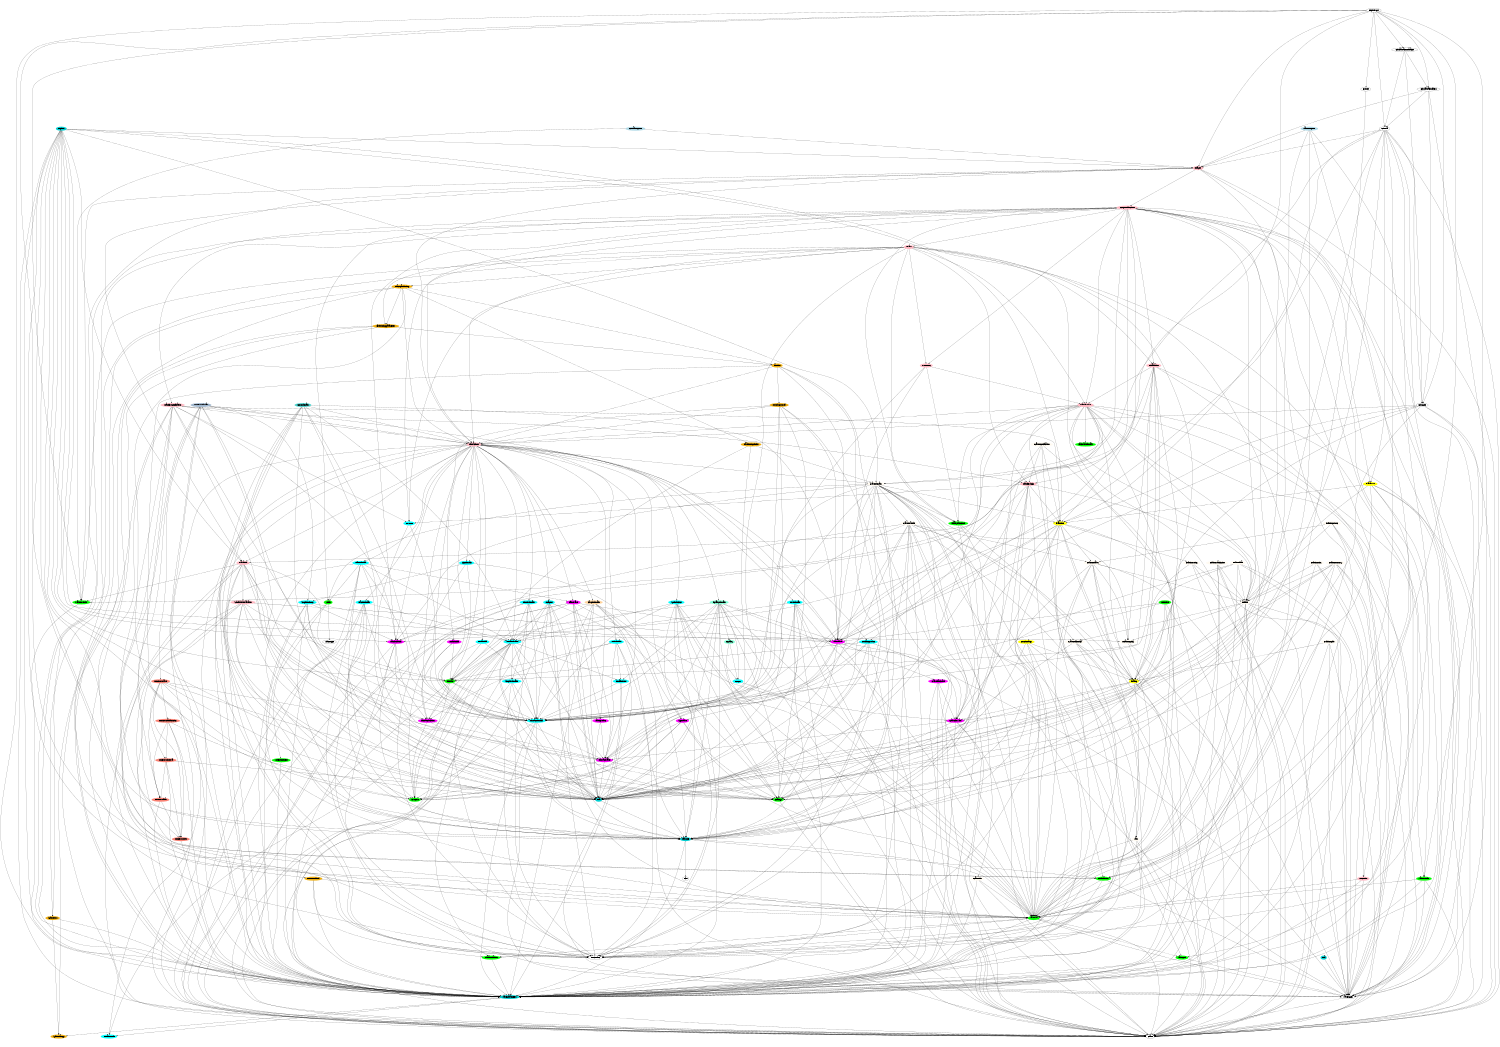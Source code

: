 digraph "Plugin architecture (value)" { node [href="\N.html"];
  size="10,7.5";
  ratio="fill";
  
  fontsize="12pt";
  rankdir = TB ;
"Eva" [style=filled, color=darkturquoise];
"Eva" -> "Value_types";
"Split_strategy" [style=filled, color=darkgoldenrod2];
"Domain_mode" [style=filled, color=cyan];
"Value_parameters" [style=filled, color=darkturquoise];
"Value_parameters" -> "Split_strategy";
"Value_parameters" -> "Domain_mode";
"Value_perf" [style=filled, color=green];
"Value_perf" -> "Value_parameters";
"Value_perf" -> "Value_types";
"Eva_annotations" [style=filled, color=green];
"Eva_annotations" -> "Value_parameters";
"Value_util" [style=filled, color=green];
"Value_util" -> "Eva_annotations";
"Value_util" -> "Value_perf";
"Value_util" -> "Value_types";
"Value_util" -> "Value_parameters";
"Value_util" -> "Precise_locs";
"Value_util" -> "Cvalue";
"Red_statuses" [style=filled, color=green];
"Red_statuses" -> "Value_parameters";
"Red_statuses" -> "Value_util";
"Red_statuses" -> "Value_types";
"Mark_noresults" [style=filled, color=green];
"Mark_noresults" -> "Value_parameters";
"Widen_hints_ext" [style=filled, color=green];
"Widen_hints_ext" -> "Value_parameters";
"Widen" [style=filled, color=green];
"Widen" -> "Value_parameters";
"Widen" -> "Widen_hints_ext";
"Widen" -> "Widen_type";
"Split_return" [style=filled, color=darkgoldenrod2];
"Split_return" -> "Value_parameters";
"Split_return" -> "Split_strategy";
"Per_stmt_slevel" [style=filled, color=darkgoldenrod2];
"Per_stmt_slevel" -> "Eva_annotations";
"Per_stmt_slevel" -> "Value_parameters";
"Per_stmt_slevel" -> "Value_util";
"Library_functions" [style=filled, color=green];
"Library_functions" -> "Value_parameters";
"Library_functions" -> "Value_util";
"Library_functions" -> "Cvalue";
"Eval_typ" [style=filled, color=green];
"Eval_typ" -> "Cvalue";
"Backward_formals" [style=filled, color=green];
"Alarmset" [style=filled, color=darkturquoise];
"Alarmset" -> "Red_statuses";
"Alarmset" -> "Value_parameters";
"Alarmset" -> "Value_util";
"Alarmset" -> "CilE";
"Eval" [style=filled, color=darkturquoise];
"Eval" -> "Alarmset";
"Structure" [style=filled, color=green];
"Abstract" [style=filled, color=green];
"Abstract" -> "Structure";
"Abstract" -> "Cvalue";
"Abstract" -> "Abstract_value";
"Abstract" -> "Abstract_location";
"Abstract" -> "Abstract_domain";
"Value_product" [style=filled, color=magenta];
"Value_product" -> "Eval";
"Value_product" -> "Abstract_value";
"Location_lift" [style=filled, color=magenta];
"Location_lift" -> "Eval";
"Location_lift" -> "Abstract_location";
"Location_lift" -> "Abstract";
"Cvalue_forward" [style=filled, color=magenta];
"Cvalue_forward" -> "Value_parameters";
"Cvalue_forward" -> "Value_util";
"Cvalue_forward" -> "Eval_typ";
"Cvalue_forward" -> "Cvalue";
"Cvalue_forward" -> "Abstract_value";
"Cvalue_backward" [style=filled, color=magenta];
"Cvalue_backward" -> "Cvalue_forward";
"Cvalue_backward" -> "Value_parameters";
"Cvalue_backward" -> "Value_util";
"Cvalue_backward" -> "Cvalue";
"Main_values" [style=filled, color=magenta];
"Main_values" -> "Cvalue_backward";
"Main_values" -> "Cvalue_forward";
"Main_values" -> "Eval_typ";
"Main_values" -> "Structure";
"Main_values" -> "Cvalue";
"Main_values" -> "Abstract_value";
"Main_locations" [style=filled, color=magenta];
"Main_locations" -> "Eval_typ";
"Main_locations" -> "Structure";
"Main_locations" -> "Precise_locs";
"Main_locations" -> "Cvalue";
"Main_locations" -> "Abstract_location";
"Offsm_value" [style=filled, color=magenta];
"Offsm_value" -> "Cvalue_forward";
"Offsm_value" -> "Eval";
"Offsm_value" -> "Eval_typ";
"Offsm_value" -> "Main_values";
"Offsm_value" -> "Structure";
"Offsm_value" -> "Value_product";
"Offsm_value" -> "Cvalue";
"Offsm_value" -> "Abstract_value";
"Offsm_value" -> "Abstract";
"Sign_value" [style=filled, color=magenta];
"Sign_value" -> "Eval";
"Sign_value" -> "Eval_typ";
"Sign_value" -> "Structure";
"Sign_value" -> "Value_util";
"Sign_value" -> "Abstract_value";
"Eval_op" [style=filled, color=yellow];
"Eval_op" -> "Cvalue_forward";
"Eval_op" -> "Eval_typ";
"Eval_op" -> "Value_parameters";
"Eval_op" -> "Precise_locs";
"Eval_op" -> "Eval";
"Eval_op" -> "Cvalue";
"Function_args" [style=filled, color=yellow];
"Function_args" -> "Cvalue";
"Function_args" -> "Eval_op";
"Function_args" -> "Eval_typ";
"Function_args" -> "Precise_locs";
"Function_args" -> "Value_parameters";
"Domain_store" [style=filled, color=cyan];
"Domain_store" -> "Eval";
"Domain_store" -> "Value_types";
"Domain_store" -> "Abstract_domain";
"Domain_builder" [style=filled, color=cyan];
"Domain_builder" -> "Alarmset";
"Domain_builder" -> "Domain_store";
"Domain_builder" -> "Eval";
"Domain_builder" -> "Structure";
"Domain_builder" -> "Value_parameters";
"Domain_builder" -> "Value_types";
"Domain_builder" -> "Simpler_domains";
"Domain_builder" -> "Precise_locs";
"Domain_builder" -> "Domain_mode";
"Domain_builder" -> "Cvalue";
"Domain_builder" -> "Abstract_value";
"Domain_builder" -> "Abstract_location";
"Domain_builder" -> "Abstract_domain";
"Domain_builder" -> "Abstract";
"Domain_product" [style=filled, color=cyan];
"Domain_product" -> "Abstract_domain";
"Domain_product" -> "Alarmset";
"Domain_product" -> "Eval";
"Domain_product" -> "Value_types";
"Domain_product" -> "Value_parameters";
"Domain_product" -> "Abstract_value";
"Domain_product" -> "Abstract";
"Domain_lift" [style=filled, color=cyan];
"Domain_lift" -> "Eval";
"Domain_lift" -> "Abstract_domain";
"Domain_lift" -> "Abstract";
"Unit_domain" [style=filled, color=cyan];
"Unit_domain" -> "Alarmset";
"Unit_domain" -> "Domain_store";
"Unit_domain" -> "Value_parameters";
"Unit_domain" -> "Abstract_value";
"Unit_domain" -> "Abstract_location";
"Unit_domain" -> "Abstract";
"Printer_domain" [style=filled, color=cyan];
"Printer_domain" -> "Domain_builder";
"Printer_domain" -> "Eval";
"Printer_domain" -> "Simpler_domains";
"Printer_domain" -> "Value_parameters";
"Printer_domain" -> "Precise_locs";
"Printer_domain" -> "Cvalue";
"Printer_domain" -> "Abstract_domain";
"Traces_domain" [style=filled, color=cyan];
"Traces_domain" -> "Alarmset";
"Traces_domain" -> "Domain_builder";
"Traces_domain" -> "Eval";
"Traces_domain" -> "Value_parameters";
"Traces_domain" -> "Precise_locs";
"Traces_domain" -> "Cvalue";
"Traces_domain" -> "Abstract_domain";
"Simple_memory" [style=filled, color=cyan];
"Simple_memory" -> "Alarmset";
"Simple_memory" -> "Domain_builder";
"Simple_memory" -> "Main_locations";
"Simple_memory" -> "Value_parameters";
"Simple_memory" -> "Precise_locs";
"Simple_memory" -> "Eval";
"Simple_memory" -> "Abstract_domain";
"Octagons" [style=filled, color=cyan];
"Octagons" -> "Alarmset";
"Octagons" -> "Domain_builder";
"Octagons" -> "Eval";
"Octagons" -> "Eval_typ";
"Octagons" -> "Value_parameters";
"Octagons" -> "Value_util";
"Octagons" -> "Precise_locs";
"Octagons" -> "Cvalue";
"Octagons" -> "Abstract_domain";
"Gauges_domain" [style=filled, color=burlywood1];
"Gauges_domain" -> "Alarmset";
"Gauges_domain" -> "Domain_builder";
"Gauges_domain" -> "Eval";
"Gauges_domain" -> "Eval_typ";
"Gauges_domain" -> "Value_parameters";
"Gauges_domain" -> "Precise_locs";
"Gauges_domain" -> "Cvalue";
"Gauges_domain" -> "Abstract_domain";
"Hcexprs" [style=filled, color=cyan];
"Hcexprs" -> "Value_util";
"Equality" [style=filled, color=aquamarine];
"Equality" -> "Value_util";
"Equality" -> "Hcexprs";
"Equality_domain" [style=filled, color=aquamarine];
"Equality_domain" -> "Alarmset";
"Equality_domain" -> "Cvalue";
"Equality_domain" -> "Cvalue_forward";
"Equality_domain" -> "Domain_store";
"Equality_domain" -> "Equality";
"Equality_domain" -> "Eval";
"Equality_domain" -> "Eval_typ";
"Equality_domain" -> "Hcexprs";
"Equality_domain" -> "Main_values";
"Equality_domain" -> "Structure";
"Equality_domain" -> "Value_parameters";
"Equality_domain" -> "Value_util";
"Equality_domain" -> "Precise_locs";
"Equality_domain" -> "Abstract_domain";
"Equality_domain" -> "Abstract";
"Offsm_domain" [style=filled, color=cyan];
"Offsm_domain" -> "Alarmset";
"Offsm_domain" -> "Cvalue";
"Offsm_domain" -> "Domain_builder";
"Offsm_domain" -> "Eval";
"Offsm_domain" -> "Value_parameters";
"Offsm_domain" -> "Widen";
"Offsm_domain" -> "Precise_locs";
"Offsm_domain" -> "Offsm_value";
"Offsm_domain" -> "Abstract_domain";
"Symbolic_locs" [style=filled, color=cyan];
"Symbolic_locs" -> "Alarmset";
"Symbolic_locs" -> "Domain_builder";
"Symbolic_locs" -> "Eval";
"Symbolic_locs" -> "Eval_typ";
"Symbolic_locs" -> "Hcexprs";
"Symbolic_locs" -> "Value_parameters";
"Symbolic_locs" -> "Value_util";
"Symbolic_locs" -> "Precise_locs";
"Symbolic_locs" -> "Cvalue";
"Symbolic_locs" -> "Abstract_domain";
"Sign_domain" [style=filled, color=cyan];
"Sign_domain" -> "Simple_memory";
"Sign_domain" -> "Sign_value";
"Sign_domain" -> "Precise_locs";
"Sign_domain" -> "Abstract_domain";
"Warn" [style=filled, color=floralwhite];
"Warn" -> "Value_parameters";
"Warn" -> "Value_util";
"Warn" -> "Cvalue";
"Locals_scoping" [style=filled, color=floralwhite];
"Locals_scoping" -> "Warn";
"Locals_scoping" -> "Cvalue";
"Cvalue_offsetmap" [style=filled, color=floralwhite];
"Cvalue_offsetmap" -> "Eval_op";
"Cvalue_offsetmap" -> "Warn";
"Cvalue_offsetmap" -> "Precise_locs";
"Cvalue_offsetmap" -> "Eval";
"Cvalue_offsetmap" -> "Cvalue";
"Value_results" [style=filled, color=green];
"Value_results" -> "Cvalue";
"Value_results" -> "Value_parameters";
"Value_results" -> "Value_util";
"Value_results" -> "Value_types";
"Builtins" [style=filled, color=floralwhite];
"Builtins" -> "Cvalue_offsetmap";
"Builtins" -> "Value_parameters";
"Builtins" -> "Value_util";
"Builtins" -> "Value_types";
"Builtins" -> "Precise_locs";
"Builtins" -> "Locals_scoping";
"Builtins" -> "Eval";
"Builtins" -> "Cvalue";
"Builtins_malloc" [style=filled, color=floralwhite];
"Builtins_malloc" -> "Builtins";
"Builtins_malloc" -> "Eva_annotations";
"Builtins_malloc" -> "Eval_op";
"Builtins_malloc" -> "Locals_scoping";
"Builtins_malloc" -> "Value_parameters";
"Builtins_malloc" -> "Value_util";
"Builtins_malloc" -> "Value_types";
"Builtins_malloc" -> "Cvalue";
"Builtins_malloc" -> "Alarmset";
"Builtins_string" [style=filled, color=floralwhite];
"Builtins_string" -> "Builtins";
"Builtins_string" -> "Eval_op";
"Builtins_string" -> "Value_types";
"Builtins_string" -> "Cvalue";
"Builtins_misc" [style=filled, color=floralwhite];
"Builtins_misc" -> "Builtins";
"Builtins_misc" -> "Cvalue";
"Builtins_misc" -> "Value_types";
"Builtins_misc" -> "Value_util";
"Builtins_memory" [style=filled, color=floralwhite];
"Builtins_memory" -> "Builtins";
"Builtins_memory" -> "Cvalue";
"Builtins_memory" -> "Cvalue_forward";
"Builtins_memory" -> "Eval_op";
"Builtins_memory" -> "Eval_typ";
"Builtins_memory" -> "Value_parameters";
"Builtins_memory" -> "Value_types";
"Builtins_memory" -> "Value_util";
"Builtins_print_c" [style=filled, color=floralwhite];
"Builtins_print_c" -> "Builtins";
"Builtins_print_c" -> "Builtins_malloc";
"Builtins_print_c" -> "Value_parameters";
"Builtins_print_c" -> "Value_types";
"Builtins_print_c" -> "Cvalue";
"Builtins_watchpoint" [style=filled, color=floralwhite];
"Builtins_watchpoint" -> "Builtins";
"Builtins_watchpoint" -> "Cvalue";
"Builtins_watchpoint" -> "Value_parameters";
"Builtins_watchpoint" -> "Value_types";
"Builtins_watchpoint" -> "Value_util";
"Builtins_float" [style=filled, color=floralwhite];
"Builtins_float" -> "Builtins";
"Builtins_float" -> "Cvalue";
"Builtins_float" -> "Cvalue_forward";
"Builtins_float" -> "Eval_op";
"Builtins_float" -> "Value_parameters";
"Builtins_float" -> "Value_types";
"Builtins_split" [style=filled, color=floralwhite];
"Builtins_split" -> "Cvalue";
"Builtins_split" -> "Eval_op";
"Builtins_split" -> "Value_parameters";
"Builtins_split" -> "Value_types";
"Inout_domain" [style=filled, color=cyan];
"Inout_domain" -> "Alarmset";
"Inout_domain" -> "Domain_builder";
"Inout_domain" -> "Eval";
"Inout_domain" -> "Value_parameters";
"Inout_domain" -> "Value_util";
"Inout_domain" -> "Precise_locs";
"Inout_domain" -> "Cvalue";
"Inout_domain" -> "Abstract_domain";
"Eval_terms" [style=filled, color=yellow];
"Eval_terms" -> "Alarmset";
"Eval_terms" -> "Builtins_malloc";
"Eval_terms" -> "Builtins_string";
"Eval_terms" -> "Cvalue_forward";
"Eval_terms" -> "Eval_op";
"Eval_terms" -> "Eval_typ";
"Eval_terms" -> "Main_values";
"Eval_terms" -> "Value_parameters";
"Eval_terms" -> "Value_util";
"Eval_terms" -> "Cvalue";
"Eval_terms" -> "Abstract_domain";
"Eval_annots" [style=filled, color=yellow];
"Eval_annots" -> "Builtins";
"Eval_annots" -> "Cvalue";
"Eval_annots" -> "Red_statuses";
"Eval_annots" -> "Value_parameters";
"Eval_annots" -> "Value_util";
"Eval_annots" -> "Value_types";
"Eval_annots" -> "Eval_terms";
"Powerset" [style=filled, color=cyan];
"Powerset" -> "Eval";
"Powerset" -> "Abstract_domain";
"Transfer_logic" [style=filled, color=lightpink];
"Transfer_logic" -> "Builtins";
"Transfer_logic" -> "Eval_terms";
"Transfer_logic" -> "Red_statuses";
"Transfer_logic" -> "Value_parameters";
"Transfer_logic" -> "Value_util";
"Transfer_logic" -> "Powerset";
"Transfer_logic" -> "Eval";
"Transfer_logic" -> "Alarmset";
"Transfer_logic" -> "Abstract_domain";
"Cvalue_transfer" [style=filled, color=floralwhite];
"Cvalue_transfer" -> "Builtins_malloc";
"Cvalue_transfer" -> "Cvalue_forward";
"Cvalue_transfer" -> "Cvalue_offsetmap";
"Cvalue_transfer" -> "Eval";
"Cvalue_transfer" -> "Eval_op";
"Cvalue_transfer" -> "Eval_typ";
"Cvalue_transfer" -> "Precise_locs";
"Cvalue_transfer" -> "Value_parameters";
"Cvalue_transfer" -> "Value_util";
"Cvalue_transfer" -> "Warn";
"Cvalue_transfer" -> "Main_values";
"Cvalue_transfer" -> "Main_locations";
"Cvalue_transfer" -> "Cvalue";
"Cvalue_transfer" -> "Abstract_domain";
"Cvalue_init" [style=filled, color=floralwhite];
"Cvalue_init" -> "Value_parameters";
"Cvalue_init" -> "Value_util";
"Cvalue_init" -> "Cvalue";
"Cvalue_specification" [style=filled, color=floralwhite];
"Cvalue_specification" -> "Alarmset";
"Cvalue_specification" -> "Eval_terms";
"Cvalue_specification" -> "Transfer_logic";
"Cvalue_specification" -> "Value_parameters";
"Cvalue_specification" -> "Value_util";
"Cvalue_domain" [style=filled, color=floralwhite];
"Cvalue_domain" -> "Alarmset";
"Cvalue_domain" -> "Cvalue_forward";
"Cvalue_domain" -> "Cvalue_init";
"Cvalue_domain" -> "Cvalue_transfer";
"Cvalue_domain" -> "Eval";
"Cvalue_domain" -> "Eval_terms";
"Cvalue_domain" -> "Library_functions";
"Cvalue_domain" -> "Precise_locs";
"Cvalue_domain" -> "Structure";
"Cvalue_domain" -> "Value_parameters";
"Cvalue_domain" -> "Value_perf";
"Cvalue_domain" -> "Value_types";
"Cvalue_domain" -> "Value_util";
"Cvalue_domain" -> "Widen";
"Cvalue_domain" -> "Main_values";
"Cvalue_domain" -> "Main_locations";
"Cvalue_domain" -> "Locals_scoping";
"Cvalue_domain" -> "Cvalue";
"Cvalue_domain" -> "Abstract_domain";
"Subdivided_evaluation" [style=filled, color=lightpink];
"Subdivided_evaluation" -> "Alarmset";
"Subdivided_evaluation" -> "Cvalue";
"Subdivided_evaluation" -> "Eval_typ";
"Subdivided_evaluation" -> "Main_values";
"Subdivided_evaluation" -> "Value_parameters";
"Subdivided_evaluation" -> "Value_util";
"Subdivided_evaluation" -> "Eval";
"Subdivided_evaluation" -> "Abstract_location";
"Subdivided_evaluation" -> "Abstract";
"Evaluation" [style=filled, color=lightpink];
"Evaluation" -> "Alarmset";
"Evaluation" -> "Eval_typ";
"Evaluation" -> "Mark_noresults";
"Evaluation" -> "Subdivided_evaluation";
"Evaluation" -> "Value_parameters";
"Evaluation" -> "Value_util";
"Evaluation" -> "Eval";
"Evaluation" -> "Abstract_value";
"Evaluation" -> "Abstract_location";
"Evaluation" -> "Abstract_domain";
"Evaluation" -> "Abstract";
"Abstractions" [style=filled, color=lightpink];
"Abstractions" -> "Abstract_location";
"Abstractions" -> "Cvalue";
"Abstractions" -> "Cvalue_domain";
"Abstractions" -> "Domain_builder";
"Abstractions" -> "Domain_lift";
"Abstractions" -> "Domain_product";
"Abstractions" -> "Equality_domain";
"Abstractions" -> "Gauges_domain";
"Abstractions" -> "Inout_domain";
"Abstractions" -> "Location_lift";
"Abstractions" -> "Main_locations";
"Abstractions" -> "Main_values";
"Abstractions" -> "Octagons";
"Abstractions" -> "Offsm_domain";
"Abstractions" -> "Offsm_value";
"Abstractions" -> "Printer_domain";
"Abstractions" -> "Sign_domain";
"Abstractions" -> "Sign_value";
"Abstractions" -> "Structure";
"Abstractions" -> "Symbolic_locs";
"Abstractions" -> "Traces_domain";
"Abstractions" -> "Unit_domain";
"Abstractions" -> "Value_parameters";
"Abstractions" -> "Value_product";
"Abstractions" -> "Precise_locs";
"Abstractions" -> "Evaluation";
"Abstractions" -> "Domain_mode";
"Abstractions" -> "Abstract_value";
"Abstractions" -> "Abstract_domain";
"Abstractions" -> "Abstract";
"Recursion" [style=filled, color=lightpink];
"Recursion" -> "Value_parameters";
"Recursion" -> "Value_types";
"Recursion" -> "Value_util";
"Transfer_stmt" [style=filled, color=lightpink];
"Transfer_stmt" -> "Abstract_domain";
"Transfer_stmt" -> "Alarmset";
"Transfer_stmt" -> "Backward_formals";
"Transfer_stmt" -> "Builtins";
"Transfer_stmt" -> "Cvalue";
"Transfer_stmt" -> "Domain_product";
"Transfer_stmt" -> "Eval_op";
"Transfer_stmt" -> "Eval_typ";
"Transfer_stmt" -> "Library_functions";
"Transfer_stmt" -> "Main_locations";
"Transfer_stmt" -> "Main_values";
"Transfer_stmt" -> "Precise_locs";
"Transfer_stmt" -> "Recursion";
"Transfer_stmt" -> "Value_parameters";
"Transfer_stmt" -> "Value_results";
"Transfer_stmt" -> "Value_util";
"Transfer_stmt" -> "Value_types";
"Transfer_stmt" -> "Eval";
"Transfer_stmt" -> "Abstractions";
"Transfer_specification" [style=filled, color=lightpink];
"Transfer_specification" -> "Abstract_domain";
"Transfer_specification" -> "Alarmset";
"Transfer_specification" -> "Cvalue";
"Transfer_specification" -> "Eval_terms";
"Transfer_specification" -> "Main_locations";
"Transfer_specification" -> "Precise_locs";
"Transfer_specification" -> "Value_parameters";
"Transfer_specification" -> "Value_util";
"Transfer_specification" -> "Transfer_logic";
"Transfer_specification" -> "Powerset";
"Transfer_specification" -> "Eval";
"Transfer_specification" -> "Abstractions";
"Auto_loop_unroll" [style=filled, color=darkgoldenrod2];
"Auto_loop_unroll" -> "Abstract_domain";
"Auto_loop_unroll" -> "Abstract_value";
"Auto_loop_unroll" -> "Cvalue";
"Auto_loop_unroll" -> "Eval";
"Auto_loop_unroll" -> "Eval_typ";
"Auto_loop_unroll" -> "Main_values";
"Auto_loop_unroll" -> "Abstractions";
"Partition" [style=filled, color=darkgoldenrod2];
"Partition" -> "Alarmset";
"Partition" -> "Auto_loop_unroll";
"Partition" -> "Cvalue";
"Partition" -> "Main_values";
"Partition" -> "Value_parameters";
"Partition" -> "Abstractions";
"Partitioning_parameters" [style=filled, color=darkgoldenrod2];
"Partitioning_parameters" -> "Eva_annotations";
"Partitioning_parameters" -> "Per_stmt_slevel";
"Partitioning_parameters" -> "Value_parameters";
"Partitioning_parameters" -> "Partition";
"Partitioning_index" [style=filled, color=darkgoldenrod2];
"Partitioning_index" -> "Cvalue_domain";
"Partitioning_index" -> "Abstract_domain";
"Partitioning_index" -> "Abstract";
"Trace_partitioning" [style=filled, color=darkgoldenrod2];
"Trace_partitioning" -> "Partitioning_index";
"Trace_partitioning" -> "Partitioning_parameters";
"Trace_partitioning" -> "Split_return";
"Trace_partitioning" -> "Split_strategy";
"Trace_partitioning" -> "Value_parameters";
"Trace_partitioning" -> "Partition";
"Trace_partitioning" -> "Abstractions";
"Mem_exec" [style=filled, color=lightpink];
"Mem_exec" -> "Library_functions";
"Mem_exec" -> "Transfer_stmt";
"Mem_exec" -> "Eval";
"Mem_exec" -> "Abstract_domain";
"Iterator" [style=filled, color=lightpink];
"Iterator" -> "Abstract_domain";
"Iterator" -> "Library_functions";
"Iterator" -> "Mark_noresults";
"Iterator" -> "Mem_exec";
"Iterator" -> "Partitioning_parameters";
"Iterator" -> "Trace_partitioning";
"Iterator" -> "Value_parameters";
"Iterator" -> "Value_util";
"Iterator" -> "Value_types";
"Iterator" -> "Transfer_stmt";
"Iterator" -> "Transfer_logic";
"Iterator" -> "Powerset";
"Iterator" -> "Initialization";
"Iterator" -> "Eval";
"Iterator" -> "Abstractions";
"Initialization" [style=filled, color=lightpink];
"Initialization" -> "Abstract_domain";
"Initialization" -> "Cvalue";
"Initialization" -> "Cvalue_domain";
"Initialization" -> "Eval";
"Initialization" -> "Eval_op";
"Initialization" -> "Locals_scoping";
"Initialization" -> "Value_parameters";
"Initialization" -> "Transfer_stmt";
"Initialization" -> "Evaluation";
"Initialization" -> "Abstract";
"Compute_functions" [style=filled, color=lightpink];
"Compute_functions" -> "Builtins";
"Compute_functions" -> "Cvalue";
"Compute_functions" -> "Cvalue_domain";
"Compute_functions" -> "Eval_annots";
"Compute_functions" -> "Initialization";
"Compute_functions" -> "Iterator";
"Compute_functions" -> "Library_functions";
"Compute_functions" -> "Main_locations";
"Compute_functions" -> "Main_values";
"Compute_functions" -> "Mem_exec";
"Compute_functions" -> "Powerset";
"Compute_functions" -> "Recursion";
"Compute_functions" -> "Split_return";
"Compute_functions" -> "Transfer_logic";
"Compute_functions" -> "Transfer_specification";
"Compute_functions" -> "Transfer_stmt";
"Compute_functions" -> "Value_parameters";
"Compute_functions" -> "Value_perf";
"Compute_functions" -> "Value_results";
"Compute_functions" -> "Value_types";
"Compute_functions" -> "Value_util";
"Compute_functions" -> "Widen";
"Compute_functions" -> "Eval";
"Compute_functions" -> "Abstractions";
"Analysis" [style=filled, color=lightpink];
"Analysis" -> "Compute_functions";
"Analysis" -> "Evaluation";
"Analysis" -> "Mark_noresults";
"Analysis" -> "Value_parameters";
"Analysis" -> "Value_types";
"Analysis" -> "Eval";
"Analysis" -> "Cvalue";
"Analysis" -> "Abstractions";
"Register" [style=filled, color=darkturquoise];
"Register" -> "Abstract";
"Register" -> "Alarmset";
"Register" -> "Analysis";
"Register" -> "Builtins";
"Register" -> "Cvalue";
"Register" -> "Cvalue_domain";
"Register" -> "Eval";
"Register" -> "Eval_terms";
"Register" -> "Evaluation";
"Register" -> "Locals_scoping";
"Register" -> "Main_locations";
"Register" -> "Main_values";
"Register" -> "Precise_locs";
"Register" -> "Red_statuses";
"Register" -> "Structure";
"Register" -> "Value_parameters";
"Register" -> "Value_util";
"General_requests" [style=filled, color=lightblue];
"General_requests" -> "Analysis";
"General_requests" -> "Mark_noresults";
"Unit_tests" [style=filled, color=green];
"Unit_tests" -> "Cvalue";
"Unit_tests" -> "Eval_typ";
"Unit_tests" -> "Main_values";
"Unit_tests" -> "Sign_value";
"Unit_tests" -> "Value_parameters";
"Values_request" [style=filled, color=lightblue];
"Values_request" -> "Alarmset";
"Values_request" -> "Analysis";
"Values_request" -> "Eval";
"Values_request" -> "Value_types";
"Values_request" -> "Value_util";
"Apron_domain" [style=filled, color=mediumturquoise];
"Apron_domain" -> "Abstract_domain";
"Apron_domain" -> "Alarmset";
"Apron_domain" -> "Domain_builder";
"Apron_domain" -> "Eval";
"Apron_domain" -> "Eval_typ";
"Apron_domain" -> "Main_values";
"Apron_domain" -> "Precise_locs";
"Apron_domain" -> "Value_parameters";
"Apron_domain" -> "Value_util";
"Apron_domain" -> "Abstractions";
"Numerors_utils" [style=filled, color=salmon];
"Numerors_utils" -> "Value_parameters";
"Numerors_float" [style=filled, color=salmon];
"Numerors_float" -> "Value_parameters";
"Numerors_float" -> "Numerors_utils";
"Numerors_interval" [style=filled, color=salmon];
"Numerors_interval" -> "Value_parameters";
"Numerors_interval" -> "Numerors_utils";
"Numerors_interval" -> "Numerors_float";
"Numerors_interval" -> "Eval";
"Numerors_arithmetics" [style=filled, color=salmon];
"Numerors_arithmetics" -> "Numerors_float";
"Numerors_arithmetics" -> "Value_parameters";
"Numerors_arithmetics" -> "Numerors_utils";
"Numerors_arithmetics" -> "Numerors_interval";
"Numerors_arithmetics" -> "Eval";
"Numerors_value" [style=filled, color=salmon];
"Numerors_value" -> "Eval_typ";
"Numerors_value" -> "Numerors_arithmetics";
"Numerors_value" -> "Numerors_interval";
"Numerors_value" -> "Structure";
"Numerors_value" -> "Numerors_utils";
"Numerors_value" -> "Numerors_float";
"Numerors_value" -> "Eval";
"Numerors_value" -> "Abstract_value";
"Numerors_domain" [style=filled, color=slategray3];
"Numerors_domain" -> "Abstractions";
"Numerors_domain" -> "Cvalue";
"Numerors_domain" -> "Eval";
"Numerors_domain" -> "Eval_typ";
"Numerors_domain" -> "Main_values";
"Numerors_domain" -> "Numerors_float";
"Numerors_domain" -> "Numerors_utils";
"Numerors_domain" -> "Numerors_value";
"Numerors_domain" -> "Simple_memory";
"Numerors_domain" -> "Value_parameters";
"Abstract_value" [style=filled, color=magenta];
"Abstract_value" -> "Structure";
"Abstract_value" -> "Eval_typ";
"Abstract_value" -> "Eval";
"Abstract_location" [style=filled, color=magenta];
"Abstract_location" -> "Structure";
"Abstract_location" -> "Eval";
"Abstract_location" -> "Abstract_value";
"Abstract_domain" [style=filled, color=cyan];
"Abstract_domain" -> "Value_types";
"Abstract_domain" -> "Value_parameters";
"Abstract_domain" -> "Structure";
"Abstract_domain" -> "Eval";
"Abstract_domain" -> "Alarmset";
"Simpler_domains" [style=filled, color=cyan];
"Simpler_domains" -> "Precise_locs";
"Simpler_domains" -> "Eval";
"Simpler_domains" -> "Cvalue";
"Simpler_domains" -> "Abstract_domain";
"Value_types" -> "Cvalue";
"Gui_types" -> "Eval_op";
"Gui_types" -> "Value_types";
"Gui_types" -> "Main_values";
"Gui_types" -> "Eval_terms";
"Gui_types" -> "Eval";
"Gui_types" -> "Cvalue";
"Gui_types" -> "Abstractions";
"Gui_eval" -> "Alarmset";
"Gui_eval" -> "Cvalue";
"Gui_eval" -> "Eval_annots";
"Gui_eval" -> "Main_locations";
"Gui_eval" -> "Mark_noresults";
"Gui_eval" -> "Precise_locs";
"Gui_eval" -> "Value_types";
"Gui_eval" -> "Red_statuses";
"Gui_eval" -> "Gui_types";
"Gui_eval" -> "Eval_terms";
"Gui_eval" -> "Eval";
"Gui_eval" -> "Analysis";
"Gui_callstacks_filters" -> "Analysis";
"Gui_callstacks_filters" -> "Gui_types";
"Gui_callstacks_filters" -> "Value_types";
"Gui_callstacks_filters" -> "Gui_eval";
"Gui_callstacks_manager" -> "Gui_callstacks_filters";
"Gui_callstacks_manager" -> "Gui_types";
"Gui_callstacks_manager" -> "Gui_eval";
"Gui_red" -> "Red_statuses";
"Register_gui" -> "Analysis";
"Register_gui" -> "Eval_terms";
"Register_gui" -> "Gui_callstacks_filters";
"Register_gui" -> "Gui_callstacks_manager";
"Register_gui" -> "Gui_eval";
"Register_gui" -> "Gui_red";
"Register_gui" -> "Gui_types";
"Register_gui" -> "Mark_noresults";
"Register_gui" -> "Red_statuses";
"Register_gui" -> "Value_parameters";
"Register_gui" -> "Value_results";
"Register_gui" -> "Value_util";
}
